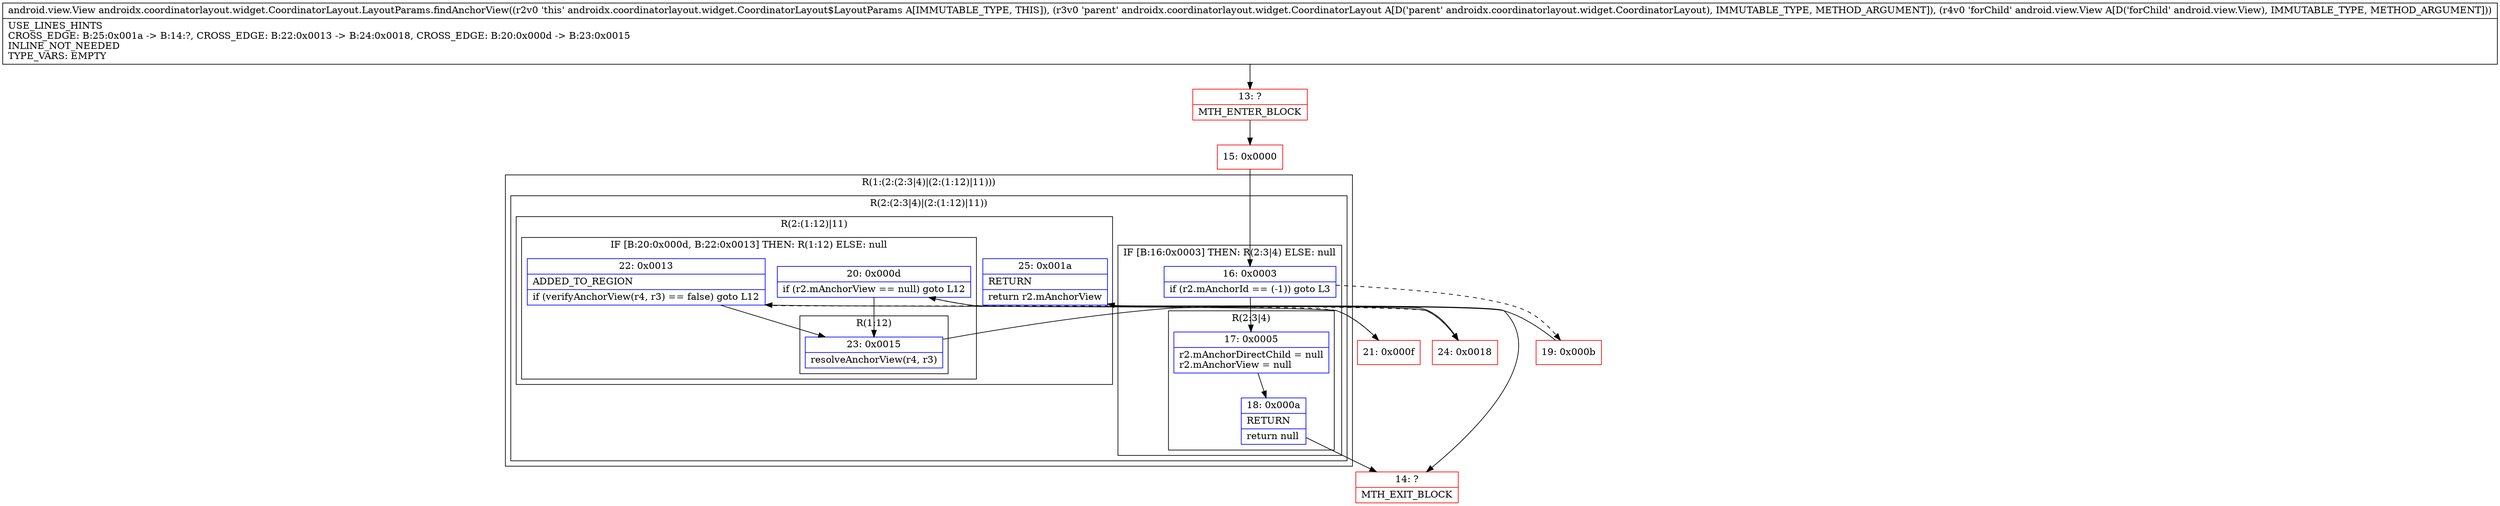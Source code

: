 digraph "CFG forandroidx.coordinatorlayout.widget.CoordinatorLayout.LayoutParams.findAnchorView(Landroidx\/coordinatorlayout\/widget\/CoordinatorLayout;Landroid\/view\/View;)Landroid\/view\/View;" {
subgraph cluster_Region_1883840841 {
label = "R(1:(2:(2:3|4)|(2:(1:12)|11)))";
node [shape=record,color=blue];
subgraph cluster_Region_1333501697 {
label = "R(2:(2:3|4)|(2:(1:12)|11))";
node [shape=record,color=blue];
subgraph cluster_IfRegion_698570447 {
label = "IF [B:16:0x0003] THEN: R(2:3|4) ELSE: null";
node [shape=record,color=blue];
Node_16 [shape=record,label="{16\:\ 0x0003|if (r2.mAnchorId == (\-1)) goto L3\l}"];
subgraph cluster_Region_1481962650 {
label = "R(2:3|4)";
node [shape=record,color=blue];
Node_17 [shape=record,label="{17\:\ 0x0005|r2.mAnchorDirectChild = null\lr2.mAnchorView = null\l}"];
Node_18 [shape=record,label="{18\:\ 0x000a|RETURN\l|return null\l}"];
}
}
subgraph cluster_Region_1638843824 {
label = "R(2:(1:12)|11)";
node [shape=record,color=blue];
subgraph cluster_IfRegion_1925111059 {
label = "IF [B:20:0x000d, B:22:0x0013] THEN: R(1:12) ELSE: null";
node [shape=record,color=blue];
Node_20 [shape=record,label="{20\:\ 0x000d|if (r2.mAnchorView == null) goto L12\l}"];
Node_22 [shape=record,label="{22\:\ 0x0013|ADDED_TO_REGION\l|if (verifyAnchorView(r4, r3) == false) goto L12\l}"];
subgraph cluster_Region_1092155557 {
label = "R(1:12)";
node [shape=record,color=blue];
Node_23 [shape=record,label="{23\:\ 0x0015|resolveAnchorView(r4, r3)\l}"];
}
}
Node_25 [shape=record,label="{25\:\ 0x001a|RETURN\l|return r2.mAnchorView\l}"];
}
}
}
Node_13 [shape=record,color=red,label="{13\:\ ?|MTH_ENTER_BLOCK\l}"];
Node_15 [shape=record,color=red,label="{15\:\ 0x0000}"];
Node_14 [shape=record,color=red,label="{14\:\ ?|MTH_EXIT_BLOCK\l}"];
Node_19 [shape=record,color=red,label="{19\:\ 0x000b}"];
Node_21 [shape=record,color=red,label="{21\:\ 0x000f}"];
Node_24 [shape=record,color=red,label="{24\:\ 0x0018}"];
MethodNode[shape=record,label="{android.view.View androidx.coordinatorlayout.widget.CoordinatorLayout.LayoutParams.findAnchorView((r2v0 'this' androidx.coordinatorlayout.widget.CoordinatorLayout$LayoutParams A[IMMUTABLE_TYPE, THIS]), (r3v0 'parent' androidx.coordinatorlayout.widget.CoordinatorLayout A[D('parent' androidx.coordinatorlayout.widget.CoordinatorLayout), IMMUTABLE_TYPE, METHOD_ARGUMENT]), (r4v0 'forChild' android.view.View A[D('forChild' android.view.View), IMMUTABLE_TYPE, METHOD_ARGUMENT]))  | USE_LINES_HINTS\lCROSS_EDGE: B:25:0x001a \-\> B:14:?, CROSS_EDGE: B:22:0x0013 \-\> B:24:0x0018, CROSS_EDGE: B:20:0x000d \-\> B:23:0x0015\lINLINE_NOT_NEEDED\lTYPE_VARS: EMPTY\l}"];
MethodNode -> Node_13;Node_16 -> Node_17;
Node_16 -> Node_19[style=dashed];
Node_17 -> Node_18;
Node_18 -> Node_14;
Node_20 -> Node_21[style=dashed];
Node_20 -> Node_23;
Node_22 -> Node_23;
Node_22 -> Node_24[style=dashed];
Node_23 -> Node_24;
Node_25 -> Node_14;
Node_13 -> Node_15;
Node_15 -> Node_16;
Node_19 -> Node_20;
Node_21 -> Node_22;
Node_24 -> Node_25;
}

